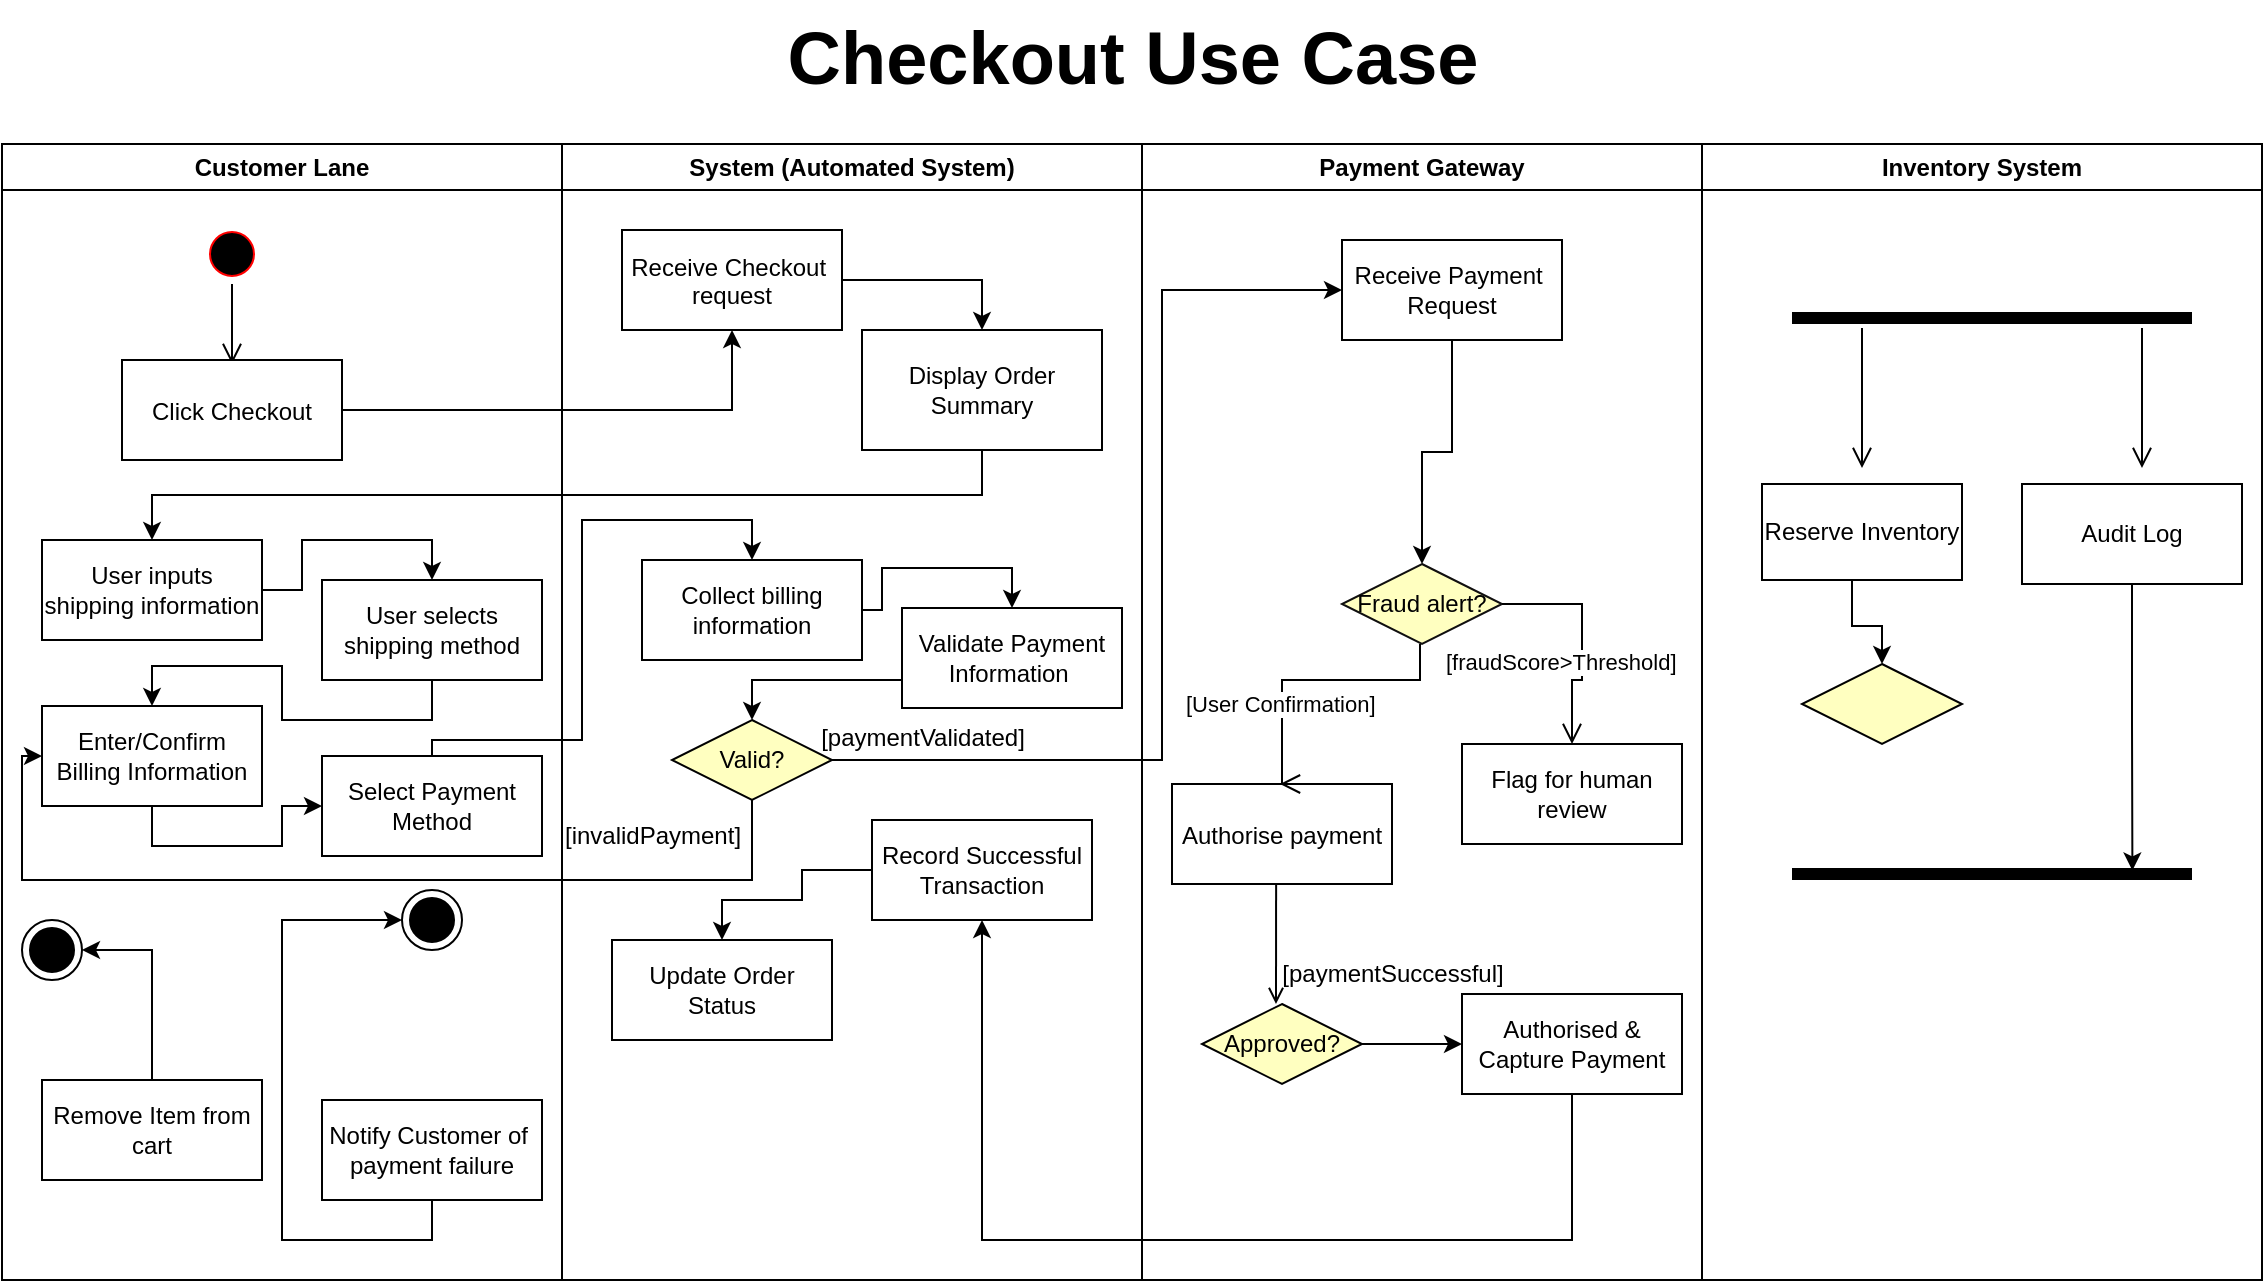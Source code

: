 <mxfile version="26.3.0">
  <diagram name="Page-1" id="e7e014a7-5840-1c2e-5031-d8a46d1fe8dd">
    <mxGraphModel dx="1261" dy="841" grid="1" gridSize="10" guides="1" tooltips="1" connect="1" arrows="1" fold="1" page="1" pageScale="1" pageWidth="1169" pageHeight="826" background="none" math="0" shadow="0">
      <root>
        <mxCell id="0" />
        <mxCell id="1" parent="0" />
        <mxCell id="2" value="Customer Lane" style="swimlane;whiteSpace=wrap" parent="1" vertex="1">
          <mxGeometry x="530" y="82" width="280" height="568" as="geometry" />
        </mxCell>
        <mxCell id="5" value="" style="ellipse;shape=startState;fillColor=#000000;strokeColor=#ff0000;" parent="2" vertex="1">
          <mxGeometry x="100" y="40" width="30" height="30" as="geometry" />
        </mxCell>
        <mxCell id="6" value="" style="edgeStyle=elbowEdgeStyle;elbow=horizontal;verticalAlign=bottom;endArrow=open;endSize=8;endFill=1;rounded=0" parent="2" source="5" edge="1">
          <mxGeometry x="100" y="40" as="geometry">
            <mxPoint x="115" y="110" as="targetPoint" />
          </mxGeometry>
        </mxCell>
        <mxCell id="8" value="Click Checkout" style="" parent="2" vertex="1">
          <mxGeometry x="60" y="108" width="110" height="50" as="geometry" />
        </mxCell>
        <mxCell id="v_kuO4fO8GXj2AwPMBaf-19" style="edgeStyle=orthogonalEdgeStyle;rounded=0;orthogonalLoop=1;jettySize=auto;html=1;exitX=0.5;exitY=0;exitDx=0;exitDy=0;entryX=1;entryY=0.5;entryDx=0;entryDy=0;" edge="1" parent="2" source="agEznNJqok29zz3Ys2b5-100" target="v_kuO4fO8GXj2AwPMBaf-18">
          <mxGeometry relative="1" as="geometry" />
        </mxCell>
        <mxCell id="agEznNJqok29zz3Ys2b5-100" value="Remove Item from cart" style="html=1;whiteSpace=wrap;" parent="2" vertex="1">
          <mxGeometry x="20" y="468" width="110" height="50" as="geometry" />
        </mxCell>
        <mxCell id="v_kuO4fO8GXj2AwPMBaf-21" style="edgeStyle=orthogonalEdgeStyle;rounded=0;orthogonalLoop=1;jettySize=auto;html=1;exitX=0.5;exitY=1;exitDx=0;exitDy=0;entryX=0;entryY=0.5;entryDx=0;entryDy=0;" edge="1" parent="2" source="agEznNJqok29zz3Ys2b5-88" target="v_kuO4fO8GXj2AwPMBaf-20">
          <mxGeometry relative="1" as="geometry">
            <Array as="points">
              <mxPoint x="215" y="548" />
              <mxPoint x="140" y="548" />
              <mxPoint x="140" y="388" />
            </Array>
          </mxGeometry>
        </mxCell>
        <mxCell id="agEznNJqok29zz3Ys2b5-88" value="Notify Customer of&amp;nbsp;&lt;div&gt;payment failure&lt;/div&gt;" style="html=1;whiteSpace=wrap;" parent="2" vertex="1">
          <mxGeometry x="160" y="478" width="110" height="50" as="geometry" />
        </mxCell>
        <mxCell id="v_kuO4fO8GXj2AwPMBaf-18" value="" style="ellipse;html=1;shape=endState;fillColor=#000000;strokeColor=#000000;" vertex="1" parent="2">
          <mxGeometry x="10" y="388" width="30" height="30" as="geometry" />
        </mxCell>
        <mxCell id="v_kuO4fO8GXj2AwPMBaf-20" value="" style="ellipse;html=1;shape=endState;fillColor=#000000;strokeColor=#000000;" vertex="1" parent="2">
          <mxGeometry x="200" y="373" width="30" height="30" as="geometry" />
        </mxCell>
        <mxCell id="v_kuO4fO8GXj2AwPMBaf-28" style="edgeStyle=orthogonalEdgeStyle;rounded=0;orthogonalLoop=1;jettySize=auto;html=1;exitX=1;exitY=0.5;exitDx=0;exitDy=0;entryX=0.5;entryY=0;entryDx=0;entryDy=0;" edge="1" parent="2" source="v_kuO4fO8GXj2AwPMBaf-24" target="v_kuO4fO8GXj2AwPMBaf-27">
          <mxGeometry relative="1" as="geometry" />
        </mxCell>
        <mxCell id="v_kuO4fO8GXj2AwPMBaf-24" value="User inputs shipping information" style="html=1;whiteSpace=wrap;" vertex="1" parent="2">
          <mxGeometry x="20" y="198" width="110" height="50" as="geometry" />
        </mxCell>
        <mxCell id="v_kuO4fO8GXj2AwPMBaf-30" style="edgeStyle=orthogonalEdgeStyle;rounded=0;orthogonalLoop=1;jettySize=auto;html=1;exitX=0.5;exitY=1;exitDx=0;exitDy=0;entryX=0.5;entryY=0;entryDx=0;entryDy=0;" edge="1" parent="2" source="v_kuO4fO8GXj2AwPMBaf-27" target="v_kuO4fO8GXj2AwPMBaf-29">
          <mxGeometry relative="1" as="geometry" />
        </mxCell>
        <mxCell id="v_kuO4fO8GXj2AwPMBaf-27" value="User selects shipping method" style="html=1;whiteSpace=wrap;" vertex="1" parent="2">
          <mxGeometry x="160" y="218" width="110" height="50" as="geometry" />
        </mxCell>
        <mxCell id="v_kuO4fO8GXj2AwPMBaf-34" style="edgeStyle=orthogonalEdgeStyle;rounded=0;orthogonalLoop=1;jettySize=auto;html=1;exitX=0.5;exitY=1;exitDx=0;exitDy=0;entryX=0;entryY=0.5;entryDx=0;entryDy=0;" edge="1" parent="2" source="v_kuO4fO8GXj2AwPMBaf-29" target="v_kuO4fO8GXj2AwPMBaf-31">
          <mxGeometry relative="1" as="geometry">
            <Array as="points">
              <mxPoint x="75" y="351" />
              <mxPoint x="140" y="351" />
              <mxPoint x="140" y="331" />
            </Array>
          </mxGeometry>
        </mxCell>
        <mxCell id="v_kuO4fO8GXj2AwPMBaf-29" value="Enter/Confirm Billing Information" style="html=1;whiteSpace=wrap;" vertex="1" parent="2">
          <mxGeometry x="20" y="281" width="110" height="50" as="geometry" />
        </mxCell>
        <mxCell id="v_kuO4fO8GXj2AwPMBaf-31" value="Select Payment Method" style="html=1;whiteSpace=wrap;" vertex="1" parent="2">
          <mxGeometry x="160" y="306" width="110" height="50" as="geometry" />
        </mxCell>
        <mxCell id="4" value="Inventory System" style="swimlane;whiteSpace=wrap" parent="1" vertex="1">
          <mxGeometry x="1380" y="82" width="280" height="568" as="geometry" />
        </mxCell>
        <mxCell id="agEznNJqok29zz3Ys2b5-117" style="edgeStyle=orthogonalEdgeStyle;rounded=0;orthogonalLoop=1;jettySize=auto;html=1;exitX=0.5;exitY=1;exitDx=0;exitDy=0;entryX=0.5;entryY=0;entryDx=0;entryDy=0;" parent="4" source="TJ3IEbZwwL7YNhWH420B-14" target="agEznNJqok29zz3Ys2b5-93" edge="1">
          <mxGeometry relative="1" as="geometry">
            <mxPoint x="75" y="220" as="sourcePoint" />
            <Array as="points">
              <mxPoint x="75" y="218" />
              <mxPoint x="75" y="241" />
              <mxPoint x="90" y="241" />
            </Array>
          </mxGeometry>
        </mxCell>
        <mxCell id="agEznNJqok29zz3Ys2b5-74" value="" style="shape=line;html=1;strokeWidth=6;" parent="4" vertex="1">
          <mxGeometry x="45" y="82" width="200" height="10" as="geometry" />
        </mxCell>
        <mxCell id="agEznNJqok29zz3Ys2b5-75" value="" style="edgeStyle=orthogonalEdgeStyle;html=1;verticalAlign=bottom;endArrow=open;endSize=8;rounded=0;" parent="4" edge="1">
          <mxGeometry relative="1" as="geometry">
            <mxPoint x="80" y="162" as="targetPoint" />
            <mxPoint x="80.0" y="92" as="sourcePoint" />
          </mxGeometry>
        </mxCell>
        <mxCell id="agEznNJqok29zz3Ys2b5-76" value="" style="edgeStyle=orthogonalEdgeStyle;html=1;verticalAlign=bottom;endArrow=open;endSize=8;rounded=0;" parent="4" edge="1">
          <mxGeometry relative="1" as="geometry">
            <mxPoint x="220" y="162" as="targetPoint" />
            <mxPoint x="220.0" y="92" as="sourcePoint" />
          </mxGeometry>
        </mxCell>
        <mxCell id="agEznNJqok29zz3Ys2b5-77" value="Audit Log" style="html=1;whiteSpace=wrap;" parent="4" vertex="1">
          <mxGeometry x="160" y="170" width="110" height="50" as="geometry" />
        </mxCell>
        <mxCell id="agEznNJqok29zz3Ys2b5-81" value="" style="shape=line;html=1;strokeWidth=6;" parent="4" vertex="1">
          <mxGeometry x="45" y="360" width="200" height="10" as="geometry" />
        </mxCell>
        <mxCell id="agEznNJqok29zz3Ys2b5-84" style="edgeStyle=orthogonalEdgeStyle;rounded=0;orthogonalLoop=1;jettySize=auto;html=1;exitX=0.5;exitY=1;exitDx=0;exitDy=0;entryX=0.851;entryY=0.324;entryDx=0;entryDy=0;entryPerimeter=0;" parent="4" source="agEznNJqok29zz3Ys2b5-77" target="agEznNJqok29zz3Ys2b5-81" edge="1">
          <mxGeometry relative="1" as="geometry" />
        </mxCell>
        <mxCell id="agEznNJqok29zz3Ys2b5-93" value="" style="rhombus;whiteSpace=wrap;html=1;fontColor=#000000;fillColor=#ffffc0;strokeColor=#000000;" parent="4" vertex="1">
          <mxGeometry x="50" y="260" width="80" height="40" as="geometry" />
        </mxCell>
        <mxCell id="TJ3IEbZwwL7YNhWH420B-14" value="Reserve Inventory" style="rounded=0;whiteSpace=wrap;html=1;" parent="4" vertex="1">
          <mxGeometry x="30" y="170" width="100" height="48" as="geometry" />
        </mxCell>
        <mxCell id="ocmlmnkPLiXoLDkhKhnW-51" value="System (Automated System)" style="swimlane;whiteSpace=wrap;html=1;" parent="1" vertex="1">
          <mxGeometry x="810" y="82" width="290" height="568" as="geometry" />
        </mxCell>
        <mxCell id="ocmlmnkPLiXoLDkhKhnW-76" style="edgeStyle=orthogonalEdgeStyle;rounded=0;orthogonalLoop=1;jettySize=auto;html=1;exitX=1;exitY=0.5;exitDx=0;exitDy=0;entryX=0.5;entryY=0;entryDx=0;entryDy=0;" parent="ocmlmnkPLiXoLDkhKhnW-51" source="ocmlmnkPLiXoLDkhKhnW-58" target="ocmlmnkPLiXoLDkhKhnW-60" edge="1">
          <mxGeometry relative="1" as="geometry" />
        </mxCell>
        <mxCell id="ocmlmnkPLiXoLDkhKhnW-58" value="Receive Checkout &#xa;request" style="" parent="ocmlmnkPLiXoLDkhKhnW-51" vertex="1">
          <mxGeometry x="30" y="43" width="110" height="50" as="geometry" />
        </mxCell>
        <mxCell id="ocmlmnkPLiXoLDkhKhnW-60" value="Display Order Summary" style="whiteSpace=wrap;html=1;" parent="ocmlmnkPLiXoLDkhKhnW-51" vertex="1">
          <mxGeometry x="150" y="93" width="120" height="60" as="geometry" />
        </mxCell>
        <mxCell id="v_kuO4fO8GXj2AwPMBaf-36" style="edgeStyle=orthogonalEdgeStyle;rounded=0;orthogonalLoop=1;jettySize=auto;html=1;exitX=1;exitY=0.5;exitDx=0;exitDy=0;entryX=0.5;entryY=0;entryDx=0;entryDy=0;" edge="1" parent="ocmlmnkPLiXoLDkhKhnW-51" source="agEznNJqok29zz3Ys2b5-73" target="v_kuO4fO8GXj2AwPMBaf-35">
          <mxGeometry relative="1" as="geometry">
            <Array as="points">
              <mxPoint x="160" y="233" />
              <mxPoint x="160" y="212" />
              <mxPoint x="225" y="212" />
            </Array>
          </mxGeometry>
        </mxCell>
        <mxCell id="agEznNJqok29zz3Ys2b5-73" value="Collect billing information" style="html=1;whiteSpace=wrap;" parent="ocmlmnkPLiXoLDkhKhnW-51" vertex="1">
          <mxGeometry x="40" y="208" width="110" height="50" as="geometry" />
        </mxCell>
        <mxCell id="v_kuO4fO8GXj2AwPMBaf-40" style="edgeStyle=orthogonalEdgeStyle;rounded=0;orthogonalLoop=1;jettySize=auto;html=1;exitX=0;exitY=0.5;exitDx=0;exitDy=0;entryX=0.5;entryY=0;entryDx=0;entryDy=0;" edge="1" parent="ocmlmnkPLiXoLDkhKhnW-51" source="v_kuO4fO8GXj2AwPMBaf-35" target="v_kuO4fO8GXj2AwPMBaf-37">
          <mxGeometry relative="1" as="geometry">
            <Array as="points">
              <mxPoint x="170" y="268" />
              <mxPoint x="95" y="268" />
            </Array>
          </mxGeometry>
        </mxCell>
        <mxCell id="v_kuO4fO8GXj2AwPMBaf-35" value="Validate Payment Information&amp;nbsp;" style="html=1;whiteSpace=wrap;" vertex="1" parent="ocmlmnkPLiXoLDkhKhnW-51">
          <mxGeometry x="170" y="232" width="110" height="50" as="geometry" />
        </mxCell>
        <mxCell id="v_kuO4fO8GXj2AwPMBaf-37" value="Valid?" style="rhombus;whiteSpace=wrap;html=1;fontColor=#000000;fillColor=#ffffc0;strokeColor=#000000;" vertex="1" parent="ocmlmnkPLiXoLDkhKhnW-51">
          <mxGeometry x="55" y="288" width="80" height="40" as="geometry" />
        </mxCell>
        <mxCell id="v_kuO4fO8GXj2AwPMBaf-44" value="[paymentValidated]" style="text;html=1;align=center;verticalAlign=middle;resizable=0;points=[];autosize=1;strokeColor=none;fillColor=none;" vertex="1" parent="ocmlmnkPLiXoLDkhKhnW-51">
          <mxGeometry x="115" y="282" width="130" height="30" as="geometry" />
        </mxCell>
        <mxCell id="v_kuO4fO8GXj2AwPMBaf-46" value="[invalidPayment]" style="text;html=1;align=center;verticalAlign=middle;resizable=0;points=[];autosize=1;strokeColor=none;fillColor=none;" vertex="1" parent="ocmlmnkPLiXoLDkhKhnW-51">
          <mxGeometry x="-10" y="331" width="110" height="30" as="geometry" />
        </mxCell>
        <mxCell id="v_kuO4fO8GXj2AwPMBaf-56" style="edgeStyle=orthogonalEdgeStyle;rounded=0;orthogonalLoop=1;jettySize=auto;html=1;exitX=0;exitY=0.5;exitDx=0;exitDy=0;entryX=0.5;entryY=0;entryDx=0;entryDy=0;" edge="1" parent="ocmlmnkPLiXoLDkhKhnW-51" source="v_kuO4fO8GXj2AwPMBaf-53" target="v_kuO4fO8GXj2AwPMBaf-55">
          <mxGeometry relative="1" as="geometry">
            <Array as="points">
              <mxPoint x="120" y="363" />
              <mxPoint x="120" y="378" />
              <mxPoint x="80" y="378" />
            </Array>
          </mxGeometry>
        </mxCell>
        <mxCell id="v_kuO4fO8GXj2AwPMBaf-53" value="Record Successful Transaction" style="html=1;whiteSpace=wrap;" vertex="1" parent="ocmlmnkPLiXoLDkhKhnW-51">
          <mxGeometry x="155" y="338" width="110" height="50" as="geometry" />
        </mxCell>
        <mxCell id="v_kuO4fO8GXj2AwPMBaf-55" value="Update Order Status" style="html=1;whiteSpace=wrap;" vertex="1" parent="ocmlmnkPLiXoLDkhKhnW-51">
          <mxGeometry x="25" y="398" width="110" height="50" as="geometry" />
        </mxCell>
        <mxCell id="TGFcMOlXtu1Z5XWhOxLF-43" value="Payment Gateway" style="swimlane;whiteSpace=wrap" parent="1" vertex="1">
          <mxGeometry x="1100" y="82" width="280" height="568" as="geometry" />
        </mxCell>
        <mxCell id="TGFcMOlXtu1Z5XWhOxLF-44" value="Authorise payment" style="" parent="TGFcMOlXtu1Z5XWhOxLF-43" vertex="1">
          <mxGeometry x="15" y="320" width="110" height="50" as="geometry" />
        </mxCell>
        <mxCell id="TGFcMOlXtu1Z5XWhOxLF-48" value="" style="endArrow=open;endFill=1;rounded=0" parent="TGFcMOlXtu1Z5XWhOxLF-43" edge="1">
          <mxGeometry relative="1" as="geometry">
            <mxPoint x="67.056" y="370" as="sourcePoint" />
            <mxPoint x="67" y="430" as="targetPoint" />
          </mxGeometry>
        </mxCell>
        <mxCell id="TGFcMOlXtu1Z5XWhOxLF-58" style="edgeStyle=orthogonalEdgeStyle;rounded=0;orthogonalLoop=1;jettySize=auto;html=1;exitX=0.5;exitY=1;exitDx=0;exitDy=0;entryX=0.5;entryY=0;entryDx=0;entryDy=0;" parent="TGFcMOlXtu1Z5XWhOxLF-43" source="TGFcMOlXtu1Z5XWhOxLF-51" target="TGFcMOlXtu1Z5XWhOxLF-55" edge="1">
          <mxGeometry relative="1" as="geometry" />
        </mxCell>
        <mxCell id="TGFcMOlXtu1Z5XWhOxLF-51" value="Receive Payment&amp;nbsp;&lt;div&gt;Request&lt;/div&gt;" style="html=1;whiteSpace=wrap;" parent="TGFcMOlXtu1Z5XWhOxLF-43" vertex="1">
          <mxGeometry x="100" y="48" width="110" height="50" as="geometry" />
        </mxCell>
        <mxCell id="TGFcMOlXtu1Z5XWhOxLF-55" value="Fraud alert?" style="rhombus;whiteSpace=wrap;html=1;fontColor=#000000;fillColor=#ffffc0;strokeColor=light-dark(#100f0f, #ff9090);" parent="TGFcMOlXtu1Z5XWhOxLF-43" vertex="1">
          <mxGeometry x="100" y="210" width="80" height="40" as="geometry" />
        </mxCell>
        <mxCell id="TGFcMOlXtu1Z5XWhOxLF-56" value="[fraudScore&amp;gt;Threshold]" style="edgeStyle=orthogonalEdgeStyle;html=1;align=left;verticalAlign=bottom;endArrow=open;endSize=8;rounded=0;entryX=0.5;entryY=0;entryDx=0;entryDy=0;" parent="TGFcMOlXtu1Z5XWhOxLF-43" source="TGFcMOlXtu1Z5XWhOxLF-55" target="TGFcMOlXtu1Z5XWhOxLF-59" edge="1">
          <mxGeometry x="-1" y="-48" relative="1" as="geometry">
            <mxPoint x="210" y="288" as="targetPoint" />
            <Array as="points">
              <mxPoint x="220" y="230" />
              <mxPoint x="220" y="268" />
              <mxPoint x="215" y="268" />
            </Array>
            <mxPoint x="-30" y="-10" as="offset" />
          </mxGeometry>
        </mxCell>
        <mxCell id="TGFcMOlXtu1Z5XWhOxLF-57" value="[User Confirmation]" style="edgeStyle=orthogonalEdgeStyle;html=1;align=left;verticalAlign=top;endArrow=open;endSize=8;rounded=0;entryX=0.5;entryY=0;entryDx=0;entryDy=0;" parent="TGFcMOlXtu1Z5XWhOxLF-43" edge="1">
          <mxGeometry x="0.243" y="-50" relative="1" as="geometry">
            <mxPoint x="69" y="320" as="targetPoint" />
            <mxPoint x="139.0" y="250.0" as="sourcePoint" />
            <Array as="points">
              <mxPoint x="139" y="268" />
              <mxPoint x="70" y="268" />
              <mxPoint x="70" y="320" />
            </Array>
            <mxPoint y="-1" as="offset" />
          </mxGeometry>
        </mxCell>
        <mxCell id="TGFcMOlXtu1Z5XWhOxLF-59" value="Flag for human review" style="html=1;whiteSpace=wrap;" parent="TGFcMOlXtu1Z5XWhOxLF-43" vertex="1">
          <mxGeometry x="160" y="300" width="110" height="50" as="geometry" />
        </mxCell>
        <mxCell id="TGFcMOlXtu1Z5XWhOxLF-62" value="Approved?" style="rhombus;whiteSpace=wrap;html=1;fontColor=#000000;fillColor=#ffffc0;strokeColor=#000000;" parent="TGFcMOlXtu1Z5XWhOxLF-43" vertex="1">
          <mxGeometry x="30" y="430" width="80" height="40" as="geometry" />
        </mxCell>
        <mxCell id="v_kuO4fO8GXj2AwPMBaf-51" value="[paymentSuccessful]" style="text;html=1;align=center;verticalAlign=middle;resizable=0;points=[];autosize=1;strokeColor=none;fillColor=none;" vertex="1" parent="TGFcMOlXtu1Z5XWhOxLF-43">
          <mxGeometry x="60" y="400" width="130" height="30" as="geometry" />
        </mxCell>
        <mxCell id="v_kuO4fO8GXj2AwPMBaf-52" value="Authorised &amp;amp; Capture Payment" style="html=1;whiteSpace=wrap;" vertex="1" parent="TGFcMOlXtu1Z5XWhOxLF-43">
          <mxGeometry x="160" y="425.003" width="110" height="50" as="geometry" />
        </mxCell>
        <mxCell id="v_kuO4fO8GXj2AwPMBaf-50" style="edgeStyle=orthogonalEdgeStyle;rounded=0;orthogonalLoop=1;jettySize=auto;html=1;exitX=1;exitY=0.5;exitDx=0;exitDy=0;" edge="1" parent="TGFcMOlXtu1Z5XWhOxLF-43" source="TGFcMOlXtu1Z5XWhOxLF-62" target="v_kuO4fO8GXj2AwPMBaf-52">
          <mxGeometry relative="1" as="geometry">
            <mxPoint x="170" y="450.333" as="targetPoint" />
          </mxGeometry>
        </mxCell>
        <mxCell id="agEznNJqok29zz3Ys2b5-47" value="Checkout Use Case" style="text;html=1;align=center;verticalAlign=middle;resizable=0;points=[];autosize=1;strokeColor=none;fillColor=none;fontSize=37;fontStyle=1" parent="1" vertex="1">
          <mxGeometry x="920" y="10" width="350" height="60" as="geometry" />
        </mxCell>
        <mxCell id="v_kuO4fO8GXj2AwPMBaf-12" style="edgeStyle=orthogonalEdgeStyle;rounded=0;orthogonalLoop=1;jettySize=auto;html=1;exitX=1;exitY=0.5;exitDx=0;exitDy=0;entryX=0.5;entryY=1;entryDx=0;entryDy=0;" edge="1" parent="1" source="8" target="ocmlmnkPLiXoLDkhKhnW-58">
          <mxGeometry relative="1" as="geometry" />
        </mxCell>
        <mxCell id="v_kuO4fO8GXj2AwPMBaf-25" style="edgeStyle=orthogonalEdgeStyle;rounded=0;orthogonalLoop=1;jettySize=auto;html=1;exitX=0.5;exitY=1;exitDx=0;exitDy=0;entryX=0.5;entryY=0;entryDx=0;entryDy=0;" edge="1" parent="1" source="ocmlmnkPLiXoLDkhKhnW-60" target="v_kuO4fO8GXj2AwPMBaf-24">
          <mxGeometry relative="1" as="geometry" />
        </mxCell>
        <mxCell id="v_kuO4fO8GXj2AwPMBaf-32" style="edgeStyle=orthogonalEdgeStyle;rounded=0;orthogonalLoop=1;jettySize=auto;html=1;exitX=0.5;exitY=0;exitDx=0;exitDy=0;entryX=0.5;entryY=0;entryDx=0;entryDy=0;" edge="1" parent="1" source="v_kuO4fO8GXj2AwPMBaf-31" target="agEznNJqok29zz3Ys2b5-73">
          <mxGeometry relative="1" as="geometry">
            <Array as="points">
              <mxPoint x="745" y="380" />
              <mxPoint x="820" y="380" />
              <mxPoint x="820" y="270" />
              <mxPoint x="905" y="270" />
            </Array>
          </mxGeometry>
        </mxCell>
        <mxCell id="v_kuO4fO8GXj2AwPMBaf-43" style="edgeStyle=orthogonalEdgeStyle;rounded=0;orthogonalLoop=1;jettySize=auto;html=1;exitX=1;exitY=0.5;exitDx=0;exitDy=0;entryX=0;entryY=0.5;entryDx=0;entryDy=0;" edge="1" parent="1" source="v_kuO4fO8GXj2AwPMBaf-37" target="TGFcMOlXtu1Z5XWhOxLF-51">
          <mxGeometry relative="1" as="geometry">
            <Array as="points">
              <mxPoint x="1110" y="390" />
              <mxPoint x="1110" y="155" />
            </Array>
          </mxGeometry>
        </mxCell>
        <mxCell id="v_kuO4fO8GXj2AwPMBaf-45" style="edgeStyle=orthogonalEdgeStyle;rounded=0;orthogonalLoop=1;jettySize=auto;html=1;exitX=0.5;exitY=1;exitDx=0;exitDy=0;entryX=0;entryY=0.5;entryDx=0;entryDy=0;" edge="1" parent="1" source="v_kuO4fO8GXj2AwPMBaf-37" target="v_kuO4fO8GXj2AwPMBaf-29">
          <mxGeometry relative="1" as="geometry">
            <mxPoint x="904.647" y="460" as="targetPoint" />
            <Array as="points">
              <mxPoint x="905" y="450" />
              <mxPoint x="540" y="450" />
              <mxPoint x="540" y="388" />
            </Array>
          </mxGeometry>
        </mxCell>
        <mxCell id="v_kuO4fO8GXj2AwPMBaf-54" style="edgeStyle=orthogonalEdgeStyle;rounded=0;orthogonalLoop=1;jettySize=auto;html=1;exitX=0.5;exitY=1;exitDx=0;exitDy=0;entryX=0.5;entryY=1;entryDx=0;entryDy=0;" edge="1" parent="1" source="v_kuO4fO8GXj2AwPMBaf-52" target="v_kuO4fO8GXj2AwPMBaf-53">
          <mxGeometry relative="1" as="geometry">
            <Array as="points">
              <mxPoint x="1305" y="630" />
              <mxPoint x="1020" y="630" />
              <mxPoint x="1020" y="470" />
            </Array>
          </mxGeometry>
        </mxCell>
      </root>
    </mxGraphModel>
  </diagram>
</mxfile>
